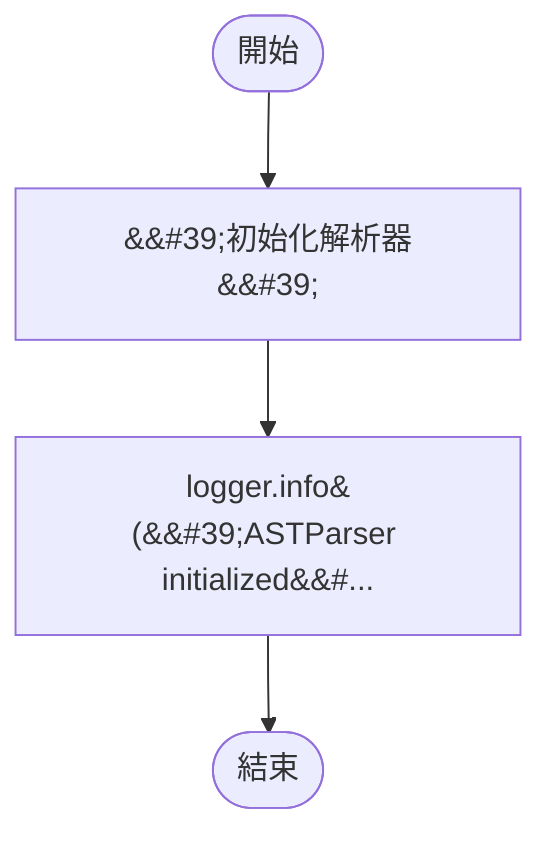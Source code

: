 flowchart TB
    n1([開始])
    n2([結束])
    n3[&amp;&#35;39;初始化解析器&amp;&#35;39;]
    n4[logger.info&#40;&amp;&#35;39;ASTParser initialized&amp;&#...]
    n1 --> n3
    n3 --> n4
    n4 --> n2